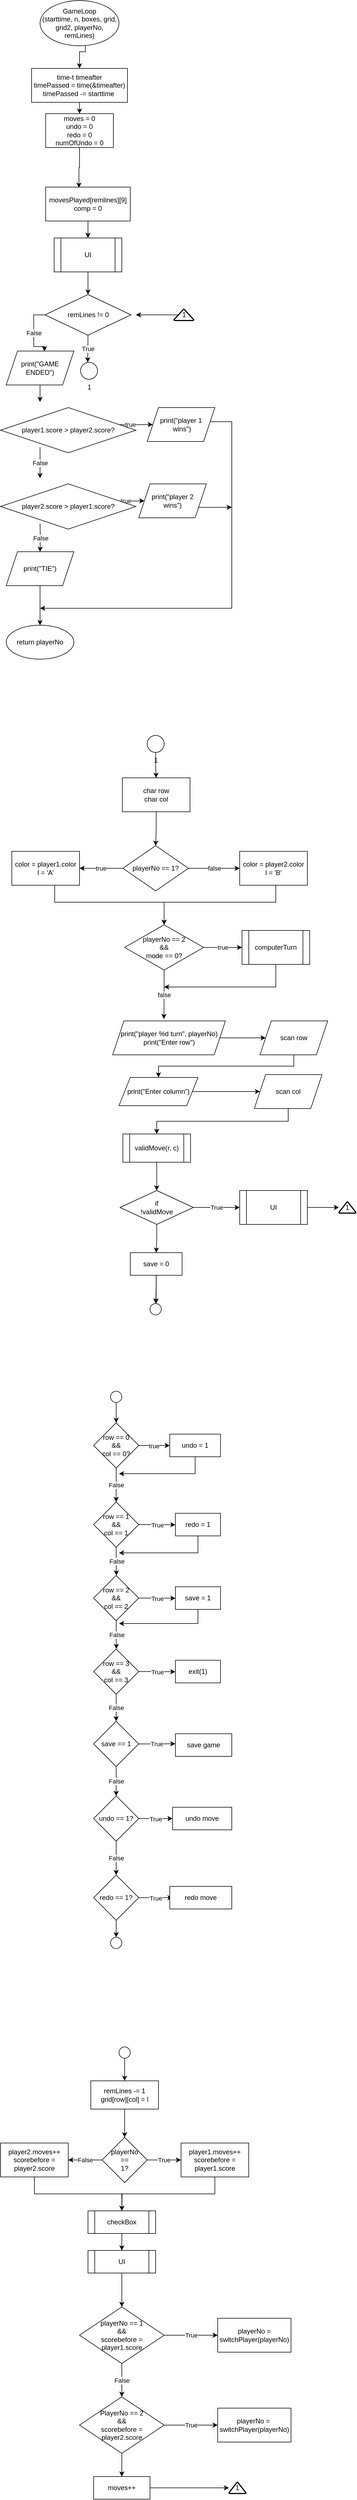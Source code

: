 <mxfile version="16.1.2" type="device"><diagram id="C5RBs43oDa-KdzZeNtuy" name="Page-1"><mxGraphModel dx="2966" dy="1654" grid="1" gridSize="10" guides="1" tooltips="1" connect="1" arrows="1" fold="1" page="1" pageScale="1" pageWidth="1200" pageHeight="1600" math="0" shadow="0"><root><mxCell id="WIyWlLk6GJQsqaUBKTNV-0"/><mxCell id="WIyWlLk6GJQsqaUBKTNV-1" parent="WIyWlLk6GJQsqaUBKTNV-0"/><mxCell id="QK3hL_nxdzKi8UW5LwfI-2" value="" style="edgeStyle=orthogonalEdgeStyle;rounded=0;orthogonalLoop=1;jettySize=auto;html=1;entryX=0.5;entryY=0;entryDx=0;entryDy=0;" edge="1" parent="WIyWlLk6GJQsqaUBKTNV-1" target="QK3hL_nxdzKi8UW5LwfI-1"><mxGeometry relative="1" as="geometry"><mxPoint x="150" y="60" as="sourcePoint"/><mxPoint x="140" y="125" as="targetPoint"/></mxGeometry></mxCell><mxCell id="QK3hL_nxdzKi8UW5LwfI-0" value="GameLoop&lt;br&gt;(starttime, n, boxes, grid, grid2, playerNo, remLines)" style="ellipse;whiteSpace=wrap;html=1;strokeColor=#000000;" vertex="1" parent="WIyWlLk6GJQsqaUBKTNV-1"><mxGeometry x="70" width="140" height="80" as="geometry"/></mxCell><mxCell id="QK3hL_nxdzKi8UW5LwfI-4" value="" style="edgeStyle=orthogonalEdgeStyle;rounded=0;orthogonalLoop=1;jettySize=auto;html=1;" edge="1" parent="WIyWlLk6GJQsqaUBKTNV-1" source="QK3hL_nxdzKi8UW5LwfI-1" target="QK3hL_nxdzKi8UW5LwfI-3"><mxGeometry relative="1" as="geometry"/></mxCell><mxCell id="QK3hL_nxdzKi8UW5LwfI-1" value="time-t timeafter&lt;br&gt;timePassed = time(&amp;amp;timeafter)&lt;br&gt;timePassed -= starttime&amp;nbsp;" style="whiteSpace=wrap;html=1;strokeColor=#000000;" vertex="1" parent="WIyWlLk6GJQsqaUBKTNV-1"><mxGeometry x="55" y="120" width="170" height="60" as="geometry"/></mxCell><mxCell id="QK3hL_nxdzKi8UW5LwfI-126" style="edgeStyle=orthogonalEdgeStyle;rounded=0;orthogonalLoop=1;jettySize=auto;html=1;exitX=0.5;exitY=1;exitDx=0;exitDy=0;entryX=0.393;entryY=0.018;entryDx=0;entryDy=0;entryPerimeter=0;" edge="1" parent="WIyWlLk6GJQsqaUBKTNV-1" source="QK3hL_nxdzKi8UW5LwfI-3" target="QK3hL_nxdzKi8UW5LwfI-5"><mxGeometry relative="1" as="geometry"/></mxCell><mxCell id="QK3hL_nxdzKi8UW5LwfI-3" value="moves = 0&lt;br&gt;undo = 0&lt;br&gt;redo = 0&lt;br&gt;numOfUndo = 0" style="whiteSpace=wrap;html=1;strokeColor=#000000;" vertex="1" parent="WIyWlLk6GJQsqaUBKTNV-1"><mxGeometry x="80" y="200" width="120" height="60" as="geometry"/></mxCell><mxCell id="QK3hL_nxdzKi8UW5LwfI-8" value="" style="edgeStyle=orthogonalEdgeStyle;rounded=0;orthogonalLoop=1;jettySize=auto;html=1;" edge="1" parent="WIyWlLk6GJQsqaUBKTNV-1" source="QK3hL_nxdzKi8UW5LwfI-5" target="QK3hL_nxdzKi8UW5LwfI-7"><mxGeometry relative="1" as="geometry"/></mxCell><mxCell id="QK3hL_nxdzKi8UW5LwfI-5" value="movesPlayed[remlines][9]&lt;br&gt;comp = 0" style="whiteSpace=wrap;html=1;strokeColor=#000000;" vertex="1" parent="WIyWlLk6GJQsqaUBKTNV-1"><mxGeometry x="80" y="330" width="150" height="60" as="geometry"/></mxCell><mxCell id="QK3hL_nxdzKi8UW5LwfI-10" value="" style="edgeStyle=orthogonalEdgeStyle;rounded=0;orthogonalLoop=1;jettySize=auto;html=1;" edge="1" parent="WIyWlLk6GJQsqaUBKTNV-1" source="QK3hL_nxdzKi8UW5LwfI-7" target="QK3hL_nxdzKi8UW5LwfI-9"><mxGeometry relative="1" as="geometry"/></mxCell><mxCell id="QK3hL_nxdzKi8UW5LwfI-7" value="UI" style="shape=process;whiteSpace=wrap;html=1;backgroundOutline=1;strokeColor=#000000;" vertex="1" parent="WIyWlLk6GJQsqaUBKTNV-1"><mxGeometry x="95" y="420" width="120" height="60" as="geometry"/></mxCell><mxCell id="QK3hL_nxdzKi8UW5LwfI-134" value="False" style="edgeStyle=orthogonalEdgeStyle;rounded=0;orthogonalLoop=1;jettySize=auto;html=1;exitX=0;exitY=0.5;exitDx=0;exitDy=0;entryX=0.566;entryY=0.008;entryDx=0;entryDy=0;entryPerimeter=0;" edge="1" parent="WIyWlLk6GJQsqaUBKTNV-1" source="QK3hL_nxdzKi8UW5LwfI-9" target="QK3hL_nxdzKi8UW5LwfI-151"><mxGeometry relative="1" as="geometry"><mxPoint x="-460" y="556" as="targetPoint"/></mxGeometry></mxCell><mxCell id="QK3hL_nxdzKi8UW5LwfI-166" value="True" style="edgeStyle=orthogonalEdgeStyle;rounded=0;orthogonalLoop=1;jettySize=auto;html=1;exitX=0.5;exitY=1;exitDx=0;exitDy=0;" edge="1" parent="WIyWlLk6GJQsqaUBKTNV-1" source="QK3hL_nxdzKi8UW5LwfI-9"><mxGeometry relative="1" as="geometry"><mxPoint x="154.5" y="640" as="targetPoint"/></mxGeometry></mxCell><mxCell id="QK3hL_nxdzKi8UW5LwfI-9" value="remLines != 0" style="rhombus;whiteSpace=wrap;html=1;strokeColor=#000000;" vertex="1" parent="WIyWlLk6GJQsqaUBKTNV-1"><mxGeometry x="78.75" y="520" width="152.5" height="72" as="geometry"/></mxCell><mxCell id="QK3hL_nxdzKi8UW5LwfI-16" value="" style="edgeStyle=orthogonalEdgeStyle;rounded=0;orthogonalLoop=1;jettySize=auto;html=1;" edge="1" parent="WIyWlLk6GJQsqaUBKTNV-1" source="QK3hL_nxdzKi8UW5LwfI-13" target="QK3hL_nxdzKi8UW5LwfI-15"><mxGeometry relative="1" as="geometry"/></mxCell><mxCell id="QK3hL_nxdzKi8UW5LwfI-13" value="char row&lt;br&gt;char col" style="whiteSpace=wrap;html=1;strokeColor=#000000;" vertex="1" parent="WIyWlLk6GJQsqaUBKTNV-1"><mxGeometry x="215.94" y="1375" width="120" height="60" as="geometry"/></mxCell><mxCell id="QK3hL_nxdzKi8UW5LwfI-18" value="true" style="edgeStyle=orthogonalEdgeStyle;rounded=0;orthogonalLoop=1;jettySize=auto;html=1;" edge="1" parent="WIyWlLk6GJQsqaUBKTNV-1" source="QK3hL_nxdzKi8UW5LwfI-15" target="QK3hL_nxdzKi8UW5LwfI-17"><mxGeometry relative="1" as="geometry"/></mxCell><mxCell id="QK3hL_nxdzKi8UW5LwfI-20" value="false" style="edgeStyle=orthogonalEdgeStyle;rounded=0;orthogonalLoop=1;jettySize=auto;html=1;" edge="1" parent="WIyWlLk6GJQsqaUBKTNV-1" source="QK3hL_nxdzKi8UW5LwfI-15" target="QK3hL_nxdzKi8UW5LwfI-19"><mxGeometry relative="1" as="geometry"/></mxCell><mxCell id="QK3hL_nxdzKi8UW5LwfI-15" value="playerNo == 1?" style="rhombus;whiteSpace=wrap;html=1;strokeColor=#000000;" vertex="1" parent="WIyWlLk6GJQsqaUBKTNV-1"><mxGeometry x="216.88" y="1495" width="116.25" height="80" as="geometry"/></mxCell><mxCell id="QK3hL_nxdzKi8UW5LwfI-22" value="" style="edgeStyle=orthogonalEdgeStyle;rounded=0;orthogonalLoop=1;jettySize=auto;html=1;" edge="1" parent="WIyWlLk6GJQsqaUBKTNV-1" source="QK3hL_nxdzKi8UW5LwfI-17"><mxGeometry relative="1" as="geometry"><mxPoint x="290" y="1635" as="targetPoint"/><Array as="points"><mxPoint x="96" y="1595"/><mxPoint x="290" y="1595"/></Array></mxGeometry></mxCell><mxCell id="QK3hL_nxdzKi8UW5LwfI-17" value="color = player1.color&lt;br&gt;l = 'A'" style="whiteSpace=wrap;html=1;strokeColor=#000000;" vertex="1" parent="WIyWlLk6GJQsqaUBKTNV-1"><mxGeometry x="20.005" y="1505" width="120" height="60" as="geometry"/></mxCell><mxCell id="QK3hL_nxdzKi8UW5LwfI-23" style="edgeStyle=orthogonalEdgeStyle;rounded=0;orthogonalLoop=1;jettySize=auto;html=1;" edge="1" parent="WIyWlLk6GJQsqaUBKTNV-1" source="QK3hL_nxdzKi8UW5LwfI-19"><mxGeometry relative="1" as="geometry"><mxPoint x="290" y="1635" as="targetPoint"/><Array as="points"><mxPoint x="488" y="1595"/><mxPoint x="290" y="1595"/></Array></mxGeometry></mxCell><mxCell id="QK3hL_nxdzKi8UW5LwfI-19" value="color = player2.color&lt;br&gt;l = 'B'" style="whiteSpace=wrap;html=1;strokeColor=#000000;" vertex="1" parent="WIyWlLk6GJQsqaUBKTNV-1"><mxGeometry x="423.995" y="1505" width="120" height="60" as="geometry"/></mxCell><mxCell id="QK3hL_nxdzKi8UW5LwfI-25" value="true" style="edgeStyle=orthogonalEdgeStyle;rounded=0;orthogonalLoop=1;jettySize=auto;html=1;exitX=1;exitY=0.5;exitDx=0;exitDy=0;" edge="1" parent="WIyWlLk6GJQsqaUBKTNV-1" source="QK3hL_nxdzKi8UW5LwfI-24" target="QK3hL_nxdzKi8UW5LwfI-26"><mxGeometry relative="1" as="geometry"><mxPoint x="450" y="1945.385" as="targetPoint"/></mxGeometry></mxCell><mxCell id="QK3hL_nxdzKi8UW5LwfI-27" value="false" style="edgeStyle=orthogonalEdgeStyle;rounded=0;orthogonalLoop=1;jettySize=auto;html=1;exitX=0.5;exitY=1;exitDx=0;exitDy=0;entryX=0.454;entryY=-0.055;entryDx=0;entryDy=0;entryPerimeter=0;" edge="1" parent="WIyWlLk6GJQsqaUBKTNV-1" source="QK3hL_nxdzKi8UW5LwfI-24" target="QK3hL_nxdzKi8UW5LwfI-28"><mxGeometry relative="1" as="geometry"><mxPoint x="260" y="1795" as="targetPoint"/></mxGeometry></mxCell><mxCell id="QK3hL_nxdzKi8UW5LwfI-24" value="playerNo == 2&lt;br&gt;&amp;amp;&amp;amp;&lt;br&gt;mode == 0?" style="rhombus;whiteSpace=wrap;html=1;strokeColor=#000000;" vertex="1" parent="WIyWlLk6GJQsqaUBKTNV-1"><mxGeometry x="220" y="1635" width="140" height="80" as="geometry"/></mxCell><mxCell id="QK3hL_nxdzKi8UW5LwfI-52" style="edgeStyle=orthogonalEdgeStyle;rounded=0;orthogonalLoop=1;jettySize=auto;html=1;exitX=0.5;exitY=1;exitDx=0;exitDy=0;" edge="1" parent="WIyWlLk6GJQsqaUBKTNV-1" source="QK3hL_nxdzKi8UW5LwfI-26"><mxGeometry relative="1" as="geometry"><mxPoint x="290" y="1745" as="targetPoint"/><Array as="points"><mxPoint x="488" y="1745"/><mxPoint x="290" y="1745"/></Array></mxGeometry></mxCell><mxCell id="QK3hL_nxdzKi8UW5LwfI-26" value="computerTurn" style="shape=process;whiteSpace=wrap;html=1;backgroundOutline=1;strokeColor=#000000;" vertex="1" parent="WIyWlLk6GJQsqaUBKTNV-1"><mxGeometry x="428.13" y="1645.005" width="120" height="60" as="geometry"/></mxCell><mxCell id="QK3hL_nxdzKi8UW5LwfI-30" value="" style="edgeStyle=orthogonalEdgeStyle;rounded=0;orthogonalLoop=1;jettySize=auto;html=1;" edge="1" parent="WIyWlLk6GJQsqaUBKTNV-1" source="QK3hL_nxdzKi8UW5LwfI-28" target="QK3hL_nxdzKi8UW5LwfI-29"><mxGeometry relative="1" as="geometry"/></mxCell><mxCell id="QK3hL_nxdzKi8UW5LwfI-28" value="print(&quot;player %d turn&quot;, playerNo)&lt;br&gt;print(&quot;Enter row&quot;)" style="shape=parallelogram;perimeter=parallelogramPerimeter;whiteSpace=wrap;html=1;fixedSize=1;strokeColor=#000000;" vertex="1" parent="WIyWlLk6GJQsqaUBKTNV-1"><mxGeometry x="198.75" y="1805" width="200" height="60" as="geometry"/></mxCell><mxCell id="QK3hL_nxdzKi8UW5LwfI-31" style="edgeStyle=orthogonalEdgeStyle;rounded=0;orthogonalLoop=1;jettySize=auto;html=1;exitX=0.5;exitY=1;exitDx=0;exitDy=0;" edge="1" parent="WIyWlLk6GJQsqaUBKTNV-1" source="QK3hL_nxdzKi8UW5LwfI-29" target="QK3hL_nxdzKi8UW5LwfI-32"><mxGeometry relative="1" as="geometry"><mxPoint x="290" y="2145" as="targetPoint"/></mxGeometry></mxCell><mxCell id="QK3hL_nxdzKi8UW5LwfI-29" value="scan row" style="shape=parallelogram;perimeter=parallelogramPerimeter;whiteSpace=wrap;html=1;fixedSize=1;strokeColor=#000000;" vertex="1" parent="WIyWlLk6GJQsqaUBKTNV-1"><mxGeometry x="460" y="1805" width="120" height="60" as="geometry"/></mxCell><mxCell id="QK3hL_nxdzKi8UW5LwfI-34" value="" style="edgeStyle=orthogonalEdgeStyle;rounded=0;orthogonalLoop=1;jettySize=auto;html=1;" edge="1" parent="WIyWlLk6GJQsqaUBKTNV-1" source="QK3hL_nxdzKi8UW5LwfI-32" target="QK3hL_nxdzKi8UW5LwfI-33"><mxGeometry relative="1" as="geometry"/></mxCell><mxCell id="QK3hL_nxdzKi8UW5LwfI-32" value="print(&quot;Enter column&quot;)" style="shape=parallelogram;perimeter=parallelogramPerimeter;whiteSpace=wrap;html=1;fixedSize=1;strokeColor=#000000;" vertex="1" parent="WIyWlLk6GJQsqaUBKTNV-1"><mxGeometry x="210" y="1905" width="140" height="50" as="geometry"/></mxCell><mxCell id="QK3hL_nxdzKi8UW5LwfI-35" style="edgeStyle=orthogonalEdgeStyle;rounded=0;orthogonalLoop=1;jettySize=auto;html=1;exitX=0.5;exitY=1;exitDx=0;exitDy=0;" edge="1" parent="WIyWlLk6GJQsqaUBKTNV-1" source="QK3hL_nxdzKi8UW5LwfI-33" target="QK3hL_nxdzKi8UW5LwfI-36"><mxGeometry relative="1" as="geometry"><mxPoint x="290" y="2245" as="targetPoint"/></mxGeometry></mxCell><mxCell id="QK3hL_nxdzKi8UW5LwfI-33" value="scan col" style="shape=parallelogram;perimeter=parallelogramPerimeter;whiteSpace=wrap;html=1;fixedSize=1;strokeColor=#000000;" vertex="1" parent="WIyWlLk6GJQsqaUBKTNV-1"><mxGeometry x="450" y="1900" width="120" height="60" as="geometry"/></mxCell><mxCell id="QK3hL_nxdzKi8UW5LwfI-38" value="" style="edgeStyle=orthogonalEdgeStyle;rounded=0;orthogonalLoop=1;jettySize=auto;html=1;" edge="1" parent="WIyWlLk6GJQsqaUBKTNV-1" source="QK3hL_nxdzKi8UW5LwfI-36" target="QK3hL_nxdzKi8UW5LwfI-37"><mxGeometry relative="1" as="geometry"/></mxCell><mxCell id="QK3hL_nxdzKi8UW5LwfI-36" value="validMove(r, c)" style="shape=process;whiteSpace=wrap;html=1;backgroundOutline=1;strokeColor=#000000;" vertex="1" parent="WIyWlLk6GJQsqaUBKTNV-1"><mxGeometry x="216.88" y="2005" width="120" height="50" as="geometry"/></mxCell><mxCell id="QK3hL_nxdzKi8UW5LwfI-40" value="True" style="edgeStyle=orthogonalEdgeStyle;rounded=0;orthogonalLoop=1;jettySize=auto;html=1;" edge="1" parent="WIyWlLk6GJQsqaUBKTNV-1" source="QK3hL_nxdzKi8UW5LwfI-37" target="QK3hL_nxdzKi8UW5LwfI-39"><mxGeometry relative="1" as="geometry"><Array as="points"><mxPoint x="410" y="2135"/><mxPoint x="410" y="2135"/></Array></mxGeometry></mxCell><mxCell id="QK3hL_nxdzKi8UW5LwfI-45" style="edgeStyle=orthogonalEdgeStyle;rounded=0;orthogonalLoop=1;jettySize=auto;html=1;exitX=0.5;exitY=1;exitDx=0;exitDy=0;" edge="1" parent="WIyWlLk6GJQsqaUBKTNV-1" source="QK3hL_nxdzKi8UW5LwfI-37" target="QK3hL_nxdzKi8UW5LwfI-43"><mxGeometry relative="1" as="geometry"/></mxCell><mxCell id="QK3hL_nxdzKi8UW5LwfI-37" value="if&lt;br&gt;!validMove" style="rhombus;whiteSpace=wrap;html=1;strokeColor=#000000;" vertex="1" parent="WIyWlLk6GJQsqaUBKTNV-1"><mxGeometry x="211.88" y="2105" width="130" height="60" as="geometry"/></mxCell><mxCell id="QK3hL_nxdzKi8UW5LwfI-109" style="edgeStyle=orthogonalEdgeStyle;rounded=0;orthogonalLoop=1;jettySize=auto;html=1;exitX=1;exitY=0.5;exitDx=0;exitDy=0;" edge="1" parent="WIyWlLk6GJQsqaUBKTNV-1" source="QK3hL_nxdzKi8UW5LwfI-39"><mxGeometry relative="1" as="geometry"><mxPoint x="600" y="2135" as="targetPoint"/></mxGeometry></mxCell><mxCell id="QK3hL_nxdzKi8UW5LwfI-39" value="UI" style="shape=process;whiteSpace=wrap;html=1;backgroundOutline=1;strokeColor=#000000;" vertex="1" parent="WIyWlLk6GJQsqaUBKTNV-1"><mxGeometry x="424" y="2105" width="120" height="60" as="geometry"/></mxCell><mxCell id="QK3hL_nxdzKi8UW5LwfI-46" style="edgeStyle=orthogonalEdgeStyle;rounded=0;orthogonalLoop=1;jettySize=auto;html=1;startArrow=none;" edge="1" parent="WIyWlLk6GJQsqaUBKTNV-1" source="QK3hL_nxdzKi8UW5LwfI-132" target="QK3hL_nxdzKi8UW5LwfI-47"><mxGeometry relative="1" as="geometry"><mxPoint x="204.889" y="2516" as="targetPoint"/><mxPoint x="195" y="2356" as="sourcePoint"/></mxGeometry></mxCell><mxCell id="QK3hL_nxdzKi8UW5LwfI-130" style="edgeStyle=orthogonalEdgeStyle;rounded=0;orthogonalLoop=1;jettySize=auto;html=1;exitX=0.5;exitY=1;exitDx=0;exitDy=0;" edge="1" parent="WIyWlLk6GJQsqaUBKTNV-1" source="QK3hL_nxdzKi8UW5LwfI-43"><mxGeometry relative="1" as="geometry"><mxPoint x="275.667" y="2305" as="targetPoint"/></mxGeometry></mxCell><mxCell id="QK3hL_nxdzKi8UW5LwfI-131" value="" style="edgeStyle=orthogonalEdgeStyle;rounded=0;orthogonalLoop=1;jettySize=auto;html=1;" edge="1" parent="WIyWlLk6GJQsqaUBKTNV-1" source="QK3hL_nxdzKi8UW5LwfI-43" target="QK3hL_nxdzKi8UW5LwfI-128"><mxGeometry relative="1" as="geometry"/></mxCell><mxCell id="QK3hL_nxdzKi8UW5LwfI-43" value="save = 0" style="rounded=0;whiteSpace=wrap;html=1;strokeColor=#000000;" vertex="1" parent="WIyWlLk6GJQsqaUBKTNV-1"><mxGeometry x="230" y="2215" width="91.87" height="40" as="geometry"/></mxCell><mxCell id="QK3hL_nxdzKi8UW5LwfI-48" value="true" style="edgeStyle=orthogonalEdgeStyle;rounded=0;orthogonalLoop=1;jettySize=auto;html=1;exitX=1;exitY=0.5;exitDx=0;exitDy=0;" edge="1" parent="WIyWlLk6GJQsqaUBKTNV-1" source="QK3hL_nxdzKi8UW5LwfI-47"><mxGeometry relative="1" as="geometry"><mxPoint x="300" y="2556.222" as="targetPoint"/></mxGeometry></mxCell><mxCell id="QK3hL_nxdzKi8UW5LwfI-50" value="False" style="edgeStyle=orthogonalEdgeStyle;rounded=0;orthogonalLoop=1;jettySize=auto;html=1;exitX=0.5;exitY=1;exitDx=0;exitDy=0;" edge="1" parent="WIyWlLk6GJQsqaUBKTNV-1" source="QK3hL_nxdzKi8UW5LwfI-47"><mxGeometry relative="1" as="geometry"><mxPoint x="204.889" y="2656" as="targetPoint"/></mxGeometry></mxCell><mxCell id="QK3hL_nxdzKi8UW5LwfI-47" value="row == 0&lt;br&gt;&amp;amp;&amp;amp;&lt;br&gt;col == 0?" style="rhombus;whiteSpace=wrap;html=1;strokeColor=#000000;" vertex="1" parent="WIyWlLk6GJQsqaUBKTNV-1"><mxGeometry x="164.999" y="2516" width="80" height="80" as="geometry"/></mxCell><mxCell id="QK3hL_nxdzKi8UW5LwfI-66" style="edgeStyle=orthogonalEdgeStyle;rounded=0;orthogonalLoop=1;jettySize=auto;html=1;exitX=0.5;exitY=1;exitDx=0;exitDy=0;" edge="1" parent="WIyWlLk6GJQsqaUBKTNV-1" source="QK3hL_nxdzKi8UW5LwfI-49"><mxGeometry relative="1" as="geometry"><mxPoint x="210" y="2606" as="targetPoint"/><Array as="points"><mxPoint x="345" y="2606"/></Array></mxGeometry></mxCell><mxCell id="QK3hL_nxdzKi8UW5LwfI-49" value="undo = 1" style="rounded=0;whiteSpace=wrap;html=1;strokeColor=#000000;" vertex="1" parent="WIyWlLk6GJQsqaUBKTNV-1"><mxGeometry x="300" y="2536" width="90" height="40" as="geometry"/></mxCell><mxCell id="QK3hL_nxdzKi8UW5LwfI-53" value="True" style="edgeStyle=orthogonalEdgeStyle;rounded=0;orthogonalLoop=1;jettySize=auto;html=1;exitX=1;exitY=0.5;exitDx=0;exitDy=0;" edge="1" parent="WIyWlLk6GJQsqaUBKTNV-1" source="QK3hL_nxdzKi8UW5LwfI-51"><mxGeometry relative="1" as="geometry"><mxPoint x="310" y="2696.364" as="targetPoint"/></mxGeometry></mxCell><mxCell id="QK3hL_nxdzKi8UW5LwfI-55" value="False" style="edgeStyle=orthogonalEdgeStyle;rounded=0;orthogonalLoop=1;jettySize=auto;html=1;exitX=0.5;exitY=1;exitDx=0;exitDy=0;" edge="1" parent="WIyWlLk6GJQsqaUBKTNV-1" source="QK3hL_nxdzKi8UW5LwfI-51"><mxGeometry relative="1" as="geometry"><mxPoint x="205.364" y="2786" as="targetPoint"/></mxGeometry></mxCell><mxCell id="QK3hL_nxdzKi8UW5LwfI-51" value="row == 1&lt;br&gt;&amp;amp;&amp;amp;&lt;br&gt;col == 1" style="rhombus;whiteSpace=wrap;html=1;strokeColor=#000000;" vertex="1" parent="WIyWlLk6GJQsqaUBKTNV-1"><mxGeometry x="165" y="2656" width="80" height="80" as="geometry"/></mxCell><mxCell id="QK3hL_nxdzKi8UW5LwfI-64" style="edgeStyle=orthogonalEdgeStyle;rounded=0;orthogonalLoop=1;jettySize=auto;html=1;exitX=0.5;exitY=1;exitDx=0;exitDy=0;" edge="1" parent="WIyWlLk6GJQsqaUBKTNV-1" source="QK3hL_nxdzKi8UW5LwfI-54"><mxGeometry relative="1" as="geometry"><mxPoint x="210" y="2746" as="targetPoint"/><Array as="points"><mxPoint x="350" y="2746"/></Array></mxGeometry></mxCell><mxCell id="QK3hL_nxdzKi8UW5LwfI-54" value="redo = 1" style="rounded=0;whiteSpace=wrap;html=1;strokeColor=#000000;" vertex="1" parent="WIyWlLk6GJQsqaUBKTNV-1"><mxGeometry x="310" y="2676" width="80" height="40" as="geometry"/></mxCell><mxCell id="QK3hL_nxdzKi8UW5LwfI-57" value="True" style="edgeStyle=orthogonalEdgeStyle;rounded=0;orthogonalLoop=1;jettySize=auto;html=1;exitX=1;exitY=0.5;exitDx=0;exitDy=0;" edge="1" parent="WIyWlLk6GJQsqaUBKTNV-1" source="QK3hL_nxdzKi8UW5LwfI-56"><mxGeometry relative="1" as="geometry"><mxPoint x="310" y="2826.364" as="targetPoint"/></mxGeometry></mxCell><mxCell id="QK3hL_nxdzKi8UW5LwfI-59" value="False" style="edgeStyle=orthogonalEdgeStyle;rounded=0;orthogonalLoop=1;jettySize=auto;html=1;exitX=0.5;exitY=1;exitDx=0;exitDy=0;" edge="1" parent="WIyWlLk6GJQsqaUBKTNV-1" source="QK3hL_nxdzKi8UW5LwfI-56"><mxGeometry relative="1" as="geometry"><mxPoint x="205.364" y="2916" as="targetPoint"/></mxGeometry></mxCell><mxCell id="QK3hL_nxdzKi8UW5LwfI-56" value="row == 2&lt;br&gt;&amp;amp;&amp;amp;&lt;br&gt;col == 2" style="rhombus;whiteSpace=wrap;html=1;strokeColor=#000000;" vertex="1" parent="WIyWlLk6GJQsqaUBKTNV-1"><mxGeometry x="165" y="2786" width="80" height="80" as="geometry"/></mxCell><mxCell id="QK3hL_nxdzKi8UW5LwfI-63" style="edgeStyle=orthogonalEdgeStyle;rounded=0;orthogonalLoop=1;jettySize=auto;html=1;exitX=0.5;exitY=1;exitDx=0;exitDy=0;" edge="1" parent="WIyWlLk6GJQsqaUBKTNV-1" source="QK3hL_nxdzKi8UW5LwfI-58"><mxGeometry relative="1" as="geometry"><mxPoint x="210" y="2871" as="targetPoint"/><Array as="points"><mxPoint x="350" y="2871"/><mxPoint x="210" y="2871"/></Array></mxGeometry></mxCell><mxCell id="QK3hL_nxdzKi8UW5LwfI-58" value="save = 1" style="rounded=0;whiteSpace=wrap;html=1;strokeColor=#000000;" vertex="1" parent="WIyWlLk6GJQsqaUBKTNV-1"><mxGeometry x="310" y="2806" width="80" height="40" as="geometry"/></mxCell><mxCell id="QK3hL_nxdzKi8UW5LwfI-61" value="True" style="edgeStyle=orthogonalEdgeStyle;rounded=0;orthogonalLoop=1;jettySize=auto;html=1;exitX=1;exitY=0.5;exitDx=0;exitDy=0;" edge="1" parent="WIyWlLk6GJQsqaUBKTNV-1" source="QK3hL_nxdzKi8UW5LwfI-60"><mxGeometry relative="1" as="geometry"><mxPoint x="310" y="2956.364" as="targetPoint"/></mxGeometry></mxCell><mxCell id="QK3hL_nxdzKi8UW5LwfI-69" value="False" style="edgeStyle=orthogonalEdgeStyle;rounded=0;orthogonalLoop=1;jettySize=auto;html=1;" edge="1" parent="WIyWlLk6GJQsqaUBKTNV-1" source="QK3hL_nxdzKi8UW5LwfI-60" target="QK3hL_nxdzKi8UW5LwfI-68"><mxGeometry relative="1" as="geometry"/></mxCell><mxCell id="QK3hL_nxdzKi8UW5LwfI-60" value="row == 3&lt;br&gt;&amp;amp;&amp;amp;&lt;br&gt;col == 3" style="rhombus;whiteSpace=wrap;html=1;strokeColor=#000000;" vertex="1" parent="WIyWlLk6GJQsqaUBKTNV-1"><mxGeometry x="165" y="2916" width="80" height="80" as="geometry"/></mxCell><mxCell id="QK3hL_nxdzKi8UW5LwfI-62" value="exit(1)" style="rounded=0;whiteSpace=wrap;html=1;strokeColor=#000000;" vertex="1" parent="WIyWlLk6GJQsqaUBKTNV-1"><mxGeometry x="310" y="2936" width="80" height="40" as="geometry"/></mxCell><mxCell id="QK3hL_nxdzKi8UW5LwfI-70" value="True" style="edgeStyle=orthogonalEdgeStyle;rounded=0;orthogonalLoop=1;jettySize=auto;html=1;exitX=1;exitY=0.5;exitDx=0;exitDy=0;" edge="1" parent="WIyWlLk6GJQsqaUBKTNV-1" source="QK3hL_nxdzKi8UW5LwfI-68"><mxGeometry relative="1" as="geometry"><mxPoint x="310" y="3083.636" as="targetPoint"/></mxGeometry></mxCell><mxCell id="QK3hL_nxdzKi8UW5LwfI-73" value="False" style="edgeStyle=orthogonalEdgeStyle;rounded=0;orthogonalLoop=1;jettySize=auto;html=1;" edge="1" parent="WIyWlLk6GJQsqaUBKTNV-1" source="QK3hL_nxdzKi8UW5LwfI-68" target="QK3hL_nxdzKi8UW5LwfI-72"><mxGeometry relative="1" as="geometry"/></mxCell><mxCell id="QK3hL_nxdzKi8UW5LwfI-68" value="save == 1" style="rhombus;whiteSpace=wrap;html=1;strokeColor=#000000;" vertex="1" parent="WIyWlLk6GJQsqaUBKTNV-1"><mxGeometry x="165" y="3044" width="80" height="80" as="geometry"/></mxCell><mxCell id="QK3hL_nxdzKi8UW5LwfI-75" value="False" style="edgeStyle=orthogonalEdgeStyle;rounded=0;orthogonalLoop=1;jettySize=auto;html=1;" edge="1" parent="WIyWlLk6GJQsqaUBKTNV-1" source="QK3hL_nxdzKi8UW5LwfI-72" target="QK3hL_nxdzKi8UW5LwfI-74"><mxGeometry relative="1" as="geometry"/></mxCell><mxCell id="QK3hL_nxdzKi8UW5LwfI-77" value="True" style="edgeStyle=orthogonalEdgeStyle;rounded=0;orthogonalLoop=1;jettySize=auto;html=1;" edge="1" parent="WIyWlLk6GJQsqaUBKTNV-1" source="QK3hL_nxdzKi8UW5LwfI-72"><mxGeometry relative="1" as="geometry"><mxPoint x="305" y="3216" as="targetPoint"/></mxGeometry></mxCell><mxCell id="QK3hL_nxdzKi8UW5LwfI-72" value="undo == 1?" style="rhombus;whiteSpace=wrap;html=1;strokeColor=#000000;" vertex="1" parent="WIyWlLk6GJQsqaUBKTNV-1"><mxGeometry x="165" y="3176" width="80" height="80" as="geometry"/></mxCell><mxCell id="QK3hL_nxdzKi8UW5LwfI-79" value="True" style="edgeStyle=orthogonalEdgeStyle;rounded=0;orthogonalLoop=1;jettySize=auto;html=1;" edge="1" parent="WIyWlLk6GJQsqaUBKTNV-1" source="QK3hL_nxdzKi8UW5LwfI-74"><mxGeometry relative="1" as="geometry"><mxPoint x="305" y="3356" as="targetPoint"/></mxGeometry></mxCell><mxCell id="QK3hL_nxdzKi8UW5LwfI-178" style="edgeStyle=orthogonalEdgeStyle;rounded=0;orthogonalLoop=1;jettySize=auto;html=1;exitX=0.5;exitY=1;exitDx=0;exitDy=0;entryX=0.5;entryY=0;entryDx=0;entryDy=0;entryPerimeter=0;" edge="1" parent="WIyWlLk6GJQsqaUBKTNV-1" source="QK3hL_nxdzKi8UW5LwfI-74" target="QK3hL_nxdzKi8UW5LwfI-177"><mxGeometry relative="1" as="geometry"/></mxCell><mxCell id="QK3hL_nxdzKi8UW5LwfI-74" value="redo == 1?" style="rhombus;whiteSpace=wrap;html=1;strokeColor=#000000;" vertex="1" parent="WIyWlLk6GJQsqaUBKTNV-1"><mxGeometry x="165" y="3316" width="80" height="80" as="geometry"/></mxCell><mxCell id="QK3hL_nxdzKi8UW5LwfI-80" value="save game" style="rounded=0;whiteSpace=wrap;html=1;strokeColor=#000000;" vertex="1" parent="WIyWlLk6GJQsqaUBKTNV-1"><mxGeometry x="310" y="3066" width="100" height="40" as="geometry"/></mxCell><mxCell id="QK3hL_nxdzKi8UW5LwfI-81" value="undo move" style="rounded=0;whiteSpace=wrap;html=1;strokeColor=#000000;" vertex="1" parent="WIyWlLk6GJQsqaUBKTNV-1"><mxGeometry x="305" y="3196" width="105" height="40" as="geometry"/></mxCell><mxCell id="QK3hL_nxdzKi8UW5LwfI-82" value="redo move" style="rounded=0;whiteSpace=wrap;html=1;strokeColor=#000000;" vertex="1" parent="WIyWlLk6GJQsqaUBKTNV-1"><mxGeometry x="300" y="3336" width="110" height="40" as="geometry"/></mxCell><mxCell id="QK3hL_nxdzKi8UW5LwfI-86" value="" style="edgeStyle=orthogonalEdgeStyle;rounded=0;orthogonalLoop=1;jettySize=auto;html=1;" edge="1" parent="WIyWlLk6GJQsqaUBKTNV-1" source="QK3hL_nxdzKi8UW5LwfI-84" target="QK3hL_nxdzKi8UW5LwfI-85"><mxGeometry relative="1" as="geometry"/></mxCell><mxCell id="QK3hL_nxdzKi8UW5LwfI-84" value="remLines -= 1&lt;br&gt;grid[row][col] = l" style="rounded=0;whiteSpace=wrap;html=1;strokeColor=#000000;" vertex="1" parent="WIyWlLk6GJQsqaUBKTNV-1"><mxGeometry x="160" y="3680" width="120" height="50" as="geometry"/></mxCell><mxCell id="QK3hL_nxdzKi8UW5LwfI-88" value="True" style="edgeStyle=orthogonalEdgeStyle;rounded=0;orthogonalLoop=1;jettySize=auto;html=1;" edge="1" parent="WIyWlLk6GJQsqaUBKTNV-1" source="QK3hL_nxdzKi8UW5LwfI-85" target="QK3hL_nxdzKi8UW5LwfI-87"><mxGeometry relative="1" as="geometry"/></mxCell><mxCell id="QK3hL_nxdzKi8UW5LwfI-90" value="False" style="edgeStyle=orthogonalEdgeStyle;rounded=0;orthogonalLoop=1;jettySize=auto;html=1;" edge="1" parent="WIyWlLk6GJQsqaUBKTNV-1" source="QK3hL_nxdzKi8UW5LwfI-85" target="QK3hL_nxdzKi8UW5LwfI-89"><mxGeometry relative="1" as="geometry"/></mxCell><mxCell id="QK3hL_nxdzKi8UW5LwfI-85" value="playerNo&lt;br&gt;==&lt;br&gt;1?" style="rhombus;whiteSpace=wrap;html=1;strokeColor=#000000;rounded=0;" vertex="1" parent="WIyWlLk6GJQsqaUBKTNV-1"><mxGeometry x="180" y="3780" width="80" height="80" as="geometry"/></mxCell><mxCell id="QK3hL_nxdzKi8UW5LwfI-92" style="edgeStyle=orthogonalEdgeStyle;rounded=0;orthogonalLoop=1;jettySize=auto;html=1;exitX=0.5;exitY=1;exitDx=0;exitDy=0;" edge="1" parent="WIyWlLk6GJQsqaUBKTNV-1" source="QK3hL_nxdzKi8UW5LwfI-87" target="QK3hL_nxdzKi8UW5LwfI-93"><mxGeometry relative="1" as="geometry"><mxPoint x="215.0" y="3910" as="targetPoint"/></mxGeometry></mxCell><mxCell id="QK3hL_nxdzKi8UW5LwfI-87" value="player1.moves++&lt;br&gt;scorebefore = player1.score" style="whiteSpace=wrap;html=1;strokeColor=#000000;rounded=0;" vertex="1" parent="WIyWlLk6GJQsqaUBKTNV-1"><mxGeometry x="320" y="3790" width="120" height="60" as="geometry"/></mxCell><mxCell id="QK3hL_nxdzKi8UW5LwfI-91" style="edgeStyle=orthogonalEdgeStyle;rounded=0;orthogonalLoop=1;jettySize=auto;html=1;exitX=0.5;exitY=1;exitDx=0;exitDy=0;" edge="1" parent="WIyWlLk6GJQsqaUBKTNV-1" source="QK3hL_nxdzKi8UW5LwfI-89"><mxGeometry relative="1" as="geometry"><mxPoint x="215.0" y="3910" as="targetPoint"/></mxGeometry></mxCell><mxCell id="QK3hL_nxdzKi8UW5LwfI-89" value="player2.moves++&lt;br&gt;scorebefore = player2.score" style="whiteSpace=wrap;html=1;strokeColor=#000000;rounded=0;" vertex="1" parent="WIyWlLk6GJQsqaUBKTNV-1"><mxGeometry y="3790" width="120" height="60" as="geometry"/></mxCell><mxCell id="QK3hL_nxdzKi8UW5LwfI-95" value="" style="edgeStyle=orthogonalEdgeStyle;rounded=0;orthogonalLoop=1;jettySize=auto;html=1;" edge="1" parent="WIyWlLk6GJQsqaUBKTNV-1" source="QK3hL_nxdzKi8UW5LwfI-93" target="QK3hL_nxdzKi8UW5LwfI-94"><mxGeometry relative="1" as="geometry"/></mxCell><mxCell id="QK3hL_nxdzKi8UW5LwfI-93" value="checkBox" style="shape=process;whiteSpace=wrap;html=1;backgroundOutline=1;strokeColor=#000000;" vertex="1" parent="WIyWlLk6GJQsqaUBKTNV-1"><mxGeometry x="155" y="3910" width="120" height="40" as="geometry"/></mxCell><mxCell id="QK3hL_nxdzKi8UW5LwfI-97" value="" style="edgeStyle=orthogonalEdgeStyle;rounded=0;orthogonalLoop=1;jettySize=auto;html=1;" edge="1" parent="WIyWlLk6GJQsqaUBKTNV-1" source="QK3hL_nxdzKi8UW5LwfI-94" target="QK3hL_nxdzKi8UW5LwfI-96"><mxGeometry relative="1" as="geometry"/></mxCell><mxCell id="QK3hL_nxdzKi8UW5LwfI-94" value="UI" style="shape=process;whiteSpace=wrap;html=1;backgroundOutline=1;strokeColor=#000000;" vertex="1" parent="WIyWlLk6GJQsqaUBKTNV-1"><mxGeometry x="155" y="3980" width="120" height="40" as="geometry"/></mxCell><mxCell id="QK3hL_nxdzKi8UW5LwfI-99" value="True" style="edgeStyle=orthogonalEdgeStyle;rounded=0;orthogonalLoop=1;jettySize=auto;html=1;" edge="1" parent="WIyWlLk6GJQsqaUBKTNV-1" source="QK3hL_nxdzKi8UW5LwfI-96" target="QK3hL_nxdzKi8UW5LwfI-98"><mxGeometry relative="1" as="geometry"/></mxCell><mxCell id="QK3hL_nxdzKi8UW5LwfI-101" value="False" style="edgeStyle=orthogonalEdgeStyle;rounded=0;orthogonalLoop=1;jettySize=auto;html=1;" edge="1" parent="WIyWlLk6GJQsqaUBKTNV-1" source="QK3hL_nxdzKi8UW5LwfI-96" target="QK3hL_nxdzKi8UW5LwfI-100"><mxGeometry relative="1" as="geometry"/></mxCell><mxCell id="QK3hL_nxdzKi8UW5LwfI-96" value="playerNo == 1&lt;br&gt;&amp;amp;&amp;amp;&lt;br&gt;scorebefore = player1.score" style="rhombus;whiteSpace=wrap;html=1;strokeColor=#000000;" vertex="1" parent="WIyWlLk6GJQsqaUBKTNV-1"><mxGeometry x="140" y="4080" width="150" height="100" as="geometry"/></mxCell><mxCell id="QK3hL_nxdzKi8UW5LwfI-98" value="playerNo = switchPlayer(playerNo)" style="whiteSpace=wrap;html=1;strokeColor=#000000;" vertex="1" parent="WIyWlLk6GJQsqaUBKTNV-1"><mxGeometry x="385" y="4100" width="130" height="60" as="geometry"/></mxCell><mxCell id="QK3hL_nxdzKi8UW5LwfI-103" value="True" style="edgeStyle=orthogonalEdgeStyle;rounded=0;orthogonalLoop=1;jettySize=auto;html=1;" edge="1" parent="WIyWlLk6GJQsqaUBKTNV-1" source="QK3hL_nxdzKi8UW5LwfI-100" target="QK3hL_nxdzKi8UW5LwfI-102"><mxGeometry relative="1" as="geometry"/></mxCell><mxCell id="QK3hL_nxdzKi8UW5LwfI-105" value="" style="edgeStyle=orthogonalEdgeStyle;rounded=0;orthogonalLoop=1;jettySize=auto;html=1;" edge="1" parent="WIyWlLk6GJQsqaUBKTNV-1" source="QK3hL_nxdzKi8UW5LwfI-100" target="QK3hL_nxdzKi8UW5LwfI-104"><mxGeometry relative="1" as="geometry"/></mxCell><mxCell id="QK3hL_nxdzKi8UW5LwfI-100" value="PlayerNo == 2&lt;br&gt;&amp;amp;&amp;amp;&lt;br&gt;scorebefore = player2.score" style="rhombus;whiteSpace=wrap;html=1;strokeColor=#000000;" vertex="1" parent="WIyWlLk6GJQsqaUBKTNV-1"><mxGeometry x="140" y="4239" width="150" height="100" as="geometry"/></mxCell><mxCell id="QK3hL_nxdzKi8UW5LwfI-102" value="playerNo =&amp;nbsp;&lt;br&gt;switchPlayer(playerNo)" style="whiteSpace=wrap;html=1;strokeColor=#000000;" vertex="1" parent="WIyWlLk6GJQsqaUBKTNV-1"><mxGeometry x="385" y="4259" width="130" height="60" as="geometry"/></mxCell><mxCell id="QK3hL_nxdzKi8UW5LwfI-173" style="edgeStyle=orthogonalEdgeStyle;rounded=0;orthogonalLoop=1;jettySize=auto;html=1;exitX=1;exitY=0.5;exitDx=0;exitDy=0;" edge="1" parent="WIyWlLk6GJQsqaUBKTNV-1" source="QK3hL_nxdzKi8UW5LwfI-104" target="QK3hL_nxdzKi8UW5LwfI-174"><mxGeometry relative="1" as="geometry"><mxPoint x="395" y="4400" as="targetPoint"/></mxGeometry></mxCell><mxCell id="QK3hL_nxdzKi8UW5LwfI-104" value="moves++" style="whiteSpace=wrap;html=1;strokeColor=#000000;" vertex="1" parent="WIyWlLk6GJQsqaUBKTNV-1"><mxGeometry x="165" y="4380" width="100" height="40" as="geometry"/></mxCell><mxCell id="QK3hL_nxdzKi8UW5LwfI-128" value="" style="ellipse;whiteSpace=wrap;html=1;aspect=fixed;strokeColor=#000000;" vertex="1" parent="WIyWlLk6GJQsqaUBKTNV-1"><mxGeometry x="265" y="2305" width="20" height="20" as="geometry"/></mxCell><mxCell id="QK3hL_nxdzKi8UW5LwfI-132" value="" style="ellipse;whiteSpace=wrap;html=1;aspect=fixed;strokeColor=#000000;" vertex="1" parent="WIyWlLk6GJQsqaUBKTNV-1"><mxGeometry x="195" y="2460" width="20" height="20" as="geometry"/></mxCell><mxCell id="QK3hL_nxdzKi8UW5LwfI-150" value="" style="edgeStyle=orthogonalEdgeStyle;rounded=0;orthogonalLoop=1;jettySize=auto;html=1;" edge="1" parent="WIyWlLk6GJQsqaUBKTNV-1" source="QK3hL_nxdzKi8UW5LwfI-151"><mxGeometry relative="1" as="geometry"><mxPoint x="70" y="710" as="targetPoint"/></mxGeometry></mxCell><mxCell id="QK3hL_nxdzKi8UW5LwfI-151" value="print(&quot;GAME ENDED&quot;)" style="shape=parallelogram;perimeter=parallelogramPerimeter;whiteSpace=wrap;html=1;fixedSize=1;strokeColor=#000000;" vertex="1" parent="WIyWlLk6GJQsqaUBKTNV-1"><mxGeometry x="9.999" y="620" width="120" height="60" as="geometry"/></mxCell><mxCell id="QK3hL_nxdzKi8UW5LwfI-152" value="true" style="edgeStyle=orthogonalEdgeStyle;rounded=0;orthogonalLoop=1;jettySize=auto;html=1;" edge="1" parent="WIyWlLk6GJQsqaUBKTNV-1" target="QK3hL_nxdzKi8UW5LwfI-156"><mxGeometry relative="1" as="geometry"><mxPoint x="190" y="750" as="sourcePoint"/></mxGeometry></mxCell><mxCell id="QK3hL_nxdzKi8UW5LwfI-153" value="False" style="edgeStyle=orthogonalEdgeStyle;rounded=0;orthogonalLoop=1;jettySize=auto;html=1;" edge="1" parent="WIyWlLk6GJQsqaUBKTNV-1"><mxGeometry relative="1" as="geometry"><mxPoint x="70" y="790" as="sourcePoint"/><mxPoint x="70" y="845" as="targetPoint"/></mxGeometry></mxCell><mxCell id="QK3hL_nxdzKi8UW5LwfI-154" value="player1.score &amp;gt; player2.score?" style="rhombus;whiteSpace=wrap;html=1;strokeColor=#000000;" vertex="1" parent="WIyWlLk6GJQsqaUBKTNV-1"><mxGeometry y="720" width="240" height="80" as="geometry"/></mxCell><mxCell id="QK3hL_nxdzKi8UW5LwfI-155" style="edgeStyle=orthogonalEdgeStyle;rounded=0;orthogonalLoop=1;jettySize=auto;html=1;exitX=1;exitY=0.5;exitDx=0;exitDy=0;" edge="1" parent="WIyWlLk6GJQsqaUBKTNV-1" source="QK3hL_nxdzKi8UW5LwfI-156"><mxGeometry relative="1" as="geometry"><mxPoint x="70" y="1075" as="targetPoint"/><Array as="points"><mxPoint x="410" y="745"/></Array></mxGeometry></mxCell><mxCell id="QK3hL_nxdzKi8UW5LwfI-156" value="print(&quot;player 1&lt;br&gt;&amp;nbsp;wins&quot;)" style="shape=parallelogram;perimeter=parallelogramPerimeter;whiteSpace=wrap;html=1;fixedSize=1;strokeColor=#000000;" vertex="1" parent="WIyWlLk6GJQsqaUBKTNV-1"><mxGeometry x="260" y="720" width="120" height="60" as="geometry"/></mxCell><mxCell id="QK3hL_nxdzKi8UW5LwfI-157" value="true" style="edgeStyle=orthogonalEdgeStyle;rounded=0;orthogonalLoop=1;jettySize=auto;html=1;" edge="1" parent="WIyWlLk6GJQsqaUBKTNV-1" target="QK3hL_nxdzKi8UW5LwfI-161"><mxGeometry relative="1" as="geometry"><mxPoint x="190" y="885" as="sourcePoint"/></mxGeometry></mxCell><mxCell id="QK3hL_nxdzKi8UW5LwfI-158" value="False" style="edgeStyle=orthogonalEdgeStyle;rounded=0;orthogonalLoop=1;jettySize=auto;html=1;" edge="1" parent="WIyWlLk6GJQsqaUBKTNV-1" target="QK3hL_nxdzKi8UW5LwfI-163"><mxGeometry relative="1" as="geometry"><mxPoint x="70" y="925" as="sourcePoint"/></mxGeometry></mxCell><mxCell id="QK3hL_nxdzKi8UW5LwfI-159" value="player2.score &amp;gt; player1.score?" style="rhombus;whiteSpace=wrap;html=1;strokeColor=#000000;" vertex="1" parent="WIyWlLk6GJQsqaUBKTNV-1"><mxGeometry y="855" width="240" height="80" as="geometry"/></mxCell><mxCell id="QK3hL_nxdzKi8UW5LwfI-160" style="edgeStyle=orthogonalEdgeStyle;rounded=0;orthogonalLoop=1;jettySize=auto;html=1;exitX=1;exitY=0.75;exitDx=0;exitDy=0;" edge="1" parent="WIyWlLk6GJQsqaUBKTNV-1" source="QK3hL_nxdzKi8UW5LwfI-161"><mxGeometry relative="1" as="geometry"><mxPoint x="410" y="896.273" as="targetPoint"/></mxGeometry></mxCell><mxCell id="QK3hL_nxdzKi8UW5LwfI-161" value="print(&quot;player 2&lt;br&gt;wins&quot;)" style="shape=parallelogram;perimeter=parallelogramPerimeter;whiteSpace=wrap;html=1;fixedSize=1;strokeColor=#000000;" vertex="1" parent="WIyWlLk6GJQsqaUBKTNV-1"><mxGeometry x="245" y="855" width="120" height="60" as="geometry"/></mxCell><mxCell id="QK3hL_nxdzKi8UW5LwfI-162" value="" style="edgeStyle=orthogonalEdgeStyle;rounded=0;orthogonalLoop=1;jettySize=auto;html=1;" edge="1" parent="WIyWlLk6GJQsqaUBKTNV-1" source="QK3hL_nxdzKi8UW5LwfI-163" target="QK3hL_nxdzKi8UW5LwfI-164"><mxGeometry relative="1" as="geometry"/></mxCell><mxCell id="QK3hL_nxdzKi8UW5LwfI-163" value="print(&quot;TIE&quot;)" style="shape=parallelogram;perimeter=parallelogramPerimeter;whiteSpace=wrap;html=1;fixedSize=1;strokeColor=#000000;" vertex="1" parent="WIyWlLk6GJQsqaUBKTNV-1"><mxGeometry x="10" y="975" width="120" height="60" as="geometry"/></mxCell><mxCell id="QK3hL_nxdzKi8UW5LwfI-164" value="return playerNo" style="ellipse;whiteSpace=wrap;html=1;strokeColor=#000000;" vertex="1" parent="WIyWlLk6GJQsqaUBKTNV-1"><mxGeometry x="10" y="1105" width="120" height="60" as="geometry"/></mxCell><mxCell id="QK3hL_nxdzKi8UW5LwfI-168" value="1&lt;br&gt;" style="verticalLabelPosition=bottom;verticalAlign=top;html=1;shape=mxgraph.flowchart.on-page_reference;strokeColor=#000000;" vertex="1" parent="WIyWlLk6GJQsqaUBKTNV-1"><mxGeometry x="141.88" y="640" width="30" height="30" as="geometry"/></mxCell><mxCell id="QK3hL_nxdzKi8UW5LwfI-171" style="edgeStyle=orthogonalEdgeStyle;rounded=0;orthogonalLoop=1;jettySize=auto;html=1;exitX=0.5;exitY=1;exitDx=0;exitDy=0;exitPerimeter=0;entryX=0.5;entryY=0;entryDx=0;entryDy=0;" edge="1" parent="WIyWlLk6GJQsqaUBKTNV-1" source="QK3hL_nxdzKi8UW5LwfI-170" target="QK3hL_nxdzKi8UW5LwfI-13"><mxGeometry relative="1" as="geometry"/></mxCell><mxCell id="QK3hL_nxdzKi8UW5LwfI-170" value="1&lt;br&gt;" style="verticalLabelPosition=bottom;verticalAlign=top;html=1;shape=mxgraph.flowchart.on-page_reference;strokeColor=#000000;" vertex="1" parent="WIyWlLk6GJQsqaUBKTNV-1"><mxGeometry x="260" y="1300" width="30" height="30" as="geometry"/></mxCell><mxCell id="QK3hL_nxdzKi8UW5LwfI-172" value="1" style="strokeWidth=2;html=1;shape=mxgraph.flowchart.extract_or_measurement;whiteSpace=wrap;" vertex="1" parent="WIyWlLk6GJQsqaUBKTNV-1"><mxGeometry x="600" y="2125" width="30" height="20" as="geometry"/></mxCell><mxCell id="QK3hL_nxdzKi8UW5LwfI-174" value="1" style="strokeWidth=2;html=1;shape=mxgraph.flowchart.extract_or_measurement;whiteSpace=wrap;" vertex="1" parent="WIyWlLk6GJQsqaUBKTNV-1"><mxGeometry x="405" y="4390" width="30" height="20" as="geometry"/></mxCell><mxCell id="QK3hL_nxdzKi8UW5LwfI-176" style="edgeStyle=orthogonalEdgeStyle;rounded=0;orthogonalLoop=1;jettySize=auto;html=1;exitX=0.22;exitY=0.5;exitDx=0;exitDy=0;exitPerimeter=0;" edge="1" parent="WIyWlLk6GJQsqaUBKTNV-1" source="QK3hL_nxdzKi8UW5LwfI-175"><mxGeometry relative="1" as="geometry"><mxPoint x="240" y="556" as="targetPoint"/></mxGeometry></mxCell><mxCell id="QK3hL_nxdzKi8UW5LwfI-175" value="1" style="strokeWidth=2;html=1;shape=mxgraph.flowchart.extract_or_measurement;whiteSpace=wrap;" vertex="1" parent="WIyWlLk6GJQsqaUBKTNV-1"><mxGeometry x="307.5" y="546" width="35" height="20" as="geometry"/></mxCell><mxCell id="QK3hL_nxdzKi8UW5LwfI-177" value="" style="verticalLabelPosition=bottom;verticalAlign=top;html=1;shape=mxgraph.flowchart.on-page_reference;strokeColor=#000000;" vertex="1" parent="WIyWlLk6GJQsqaUBKTNV-1"><mxGeometry x="195" y="3426" width="20" height="20" as="geometry"/></mxCell><mxCell id="QK3hL_nxdzKi8UW5LwfI-180" style="edgeStyle=orthogonalEdgeStyle;rounded=0;orthogonalLoop=1;jettySize=auto;html=1;exitX=0.5;exitY=1;exitDx=0;exitDy=0;exitPerimeter=0;entryX=0.5;entryY=0;entryDx=0;entryDy=0;" edge="1" parent="WIyWlLk6GJQsqaUBKTNV-1" source="QK3hL_nxdzKi8UW5LwfI-179" target="QK3hL_nxdzKi8UW5LwfI-84"><mxGeometry relative="1" as="geometry"/></mxCell><mxCell id="QK3hL_nxdzKi8UW5LwfI-179" value="" style="verticalLabelPosition=bottom;verticalAlign=top;html=1;shape=mxgraph.flowchart.on-page_reference;strokeColor=#000000;" vertex="1" parent="WIyWlLk6GJQsqaUBKTNV-1"><mxGeometry x="210" y="3620" width="20" height="20" as="geometry"/></mxCell></root></mxGraphModel></diagram></mxfile>